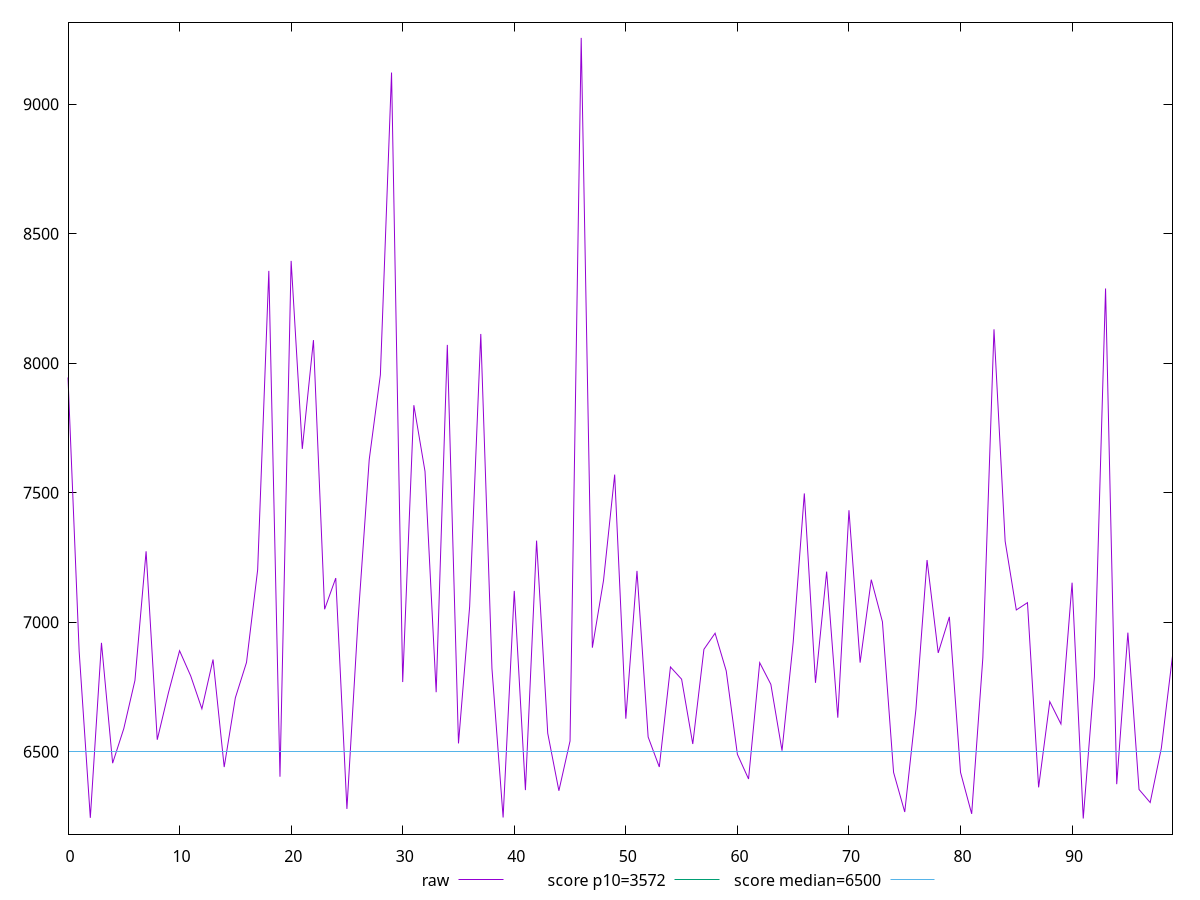 reset

$raw <<EOF
0 7944.616000000001
1 6886.951000000001
2 6244.392999999998
3 6920.054
4 6455.402
5 6588.9028
6 6774.957000000001
7 7273.508000000001
8 6545.953000000001
9 6726.973000000001
10 6889.591999999999
11 6792.187
12 6665.3809999999985
13 6855.766
14 6440.4915999999985
15 6707.8460000000005
16 6844.397999999998
17 7202.44
18 8356.341
19 6403.016999999999
20 8394.73
21 7668.924000000002
22 8088.949000000001
23 7049.669000000001
24 7170.161
25 6278.862
26 7010.253000000001
27 7627.738000000001
28 7954.8679999999995
29 9122.077000000001
30 6768.75
31 7837.576999999999
32 7581.921
33 6729.432
34 8070.401999999999
35 6531.748999999998
36 7059.960000000001
37 8112.778000000002
38 6820.989
39 6245.655
40 7120.549000000001
41 6351.4923
42 7314.622000000001
43 6570.983
44 6348.984000000001
45 6541.010000000001
46 9255.747999999998
47 6901.367
48 7160.979
49 7569.628999999999
50 6627.226000000001
51 7197.854
52 6556.597000000001
53 6440.789
54 6826.891999999999
55 6779.6410000000005
56 6529.545
57 6895.092000000001
58 6957.221999999999
59 6811.576000000002
60 6489.713
61 6394.435999999999
62 6843.400999999999
63 6759.704
64 6503.806999999999
65 6921.759
66 7496.979000000001
67 6765.7339999999995
68 7195.079
69 6631.141999999999
70 7432.075999999999
71 6843.614000000001
72 7164.012999999999
73 7001.435999999999
74 6419.889
75 6266.950999999999
76 6662.347000000001
77 7239.84
78 6881.179999999999
79 7020.403000000001
80 6420.110999999999
81 6259.773499999998
82 6861.722999999999
83 8130.5779999999995
84 7312.517000000001
85 7047.049999999999
86 7075.249000000001
87 6362.067
88 6693.216
89 6606.780999999999
90 7152.369
91 6241.761
92 6787.836
93 8288.358
94 6374.321000000002
95 6959.394000000001
96 6354.002999999999
97 6303.474999999999
98 6513.515000000002
99 6869.287
EOF

set key outside below
set xrange [0:99]
set yrange [6181.4812600000005:9316.027739999998]
set trange [6181.4812600000005:9316.027739999998]
set terminal svg size 640, 500 enhanced background rgb 'white'
set output "report_00015_2021-02-09T16-11-33.973Z/first-cpu-idle/samples/pages+cached+noadtech/raw/values.svg"

plot $raw title "raw" with line, \
     3572 title "score p10=3572", \
     6500 title "score median=6500"

reset
